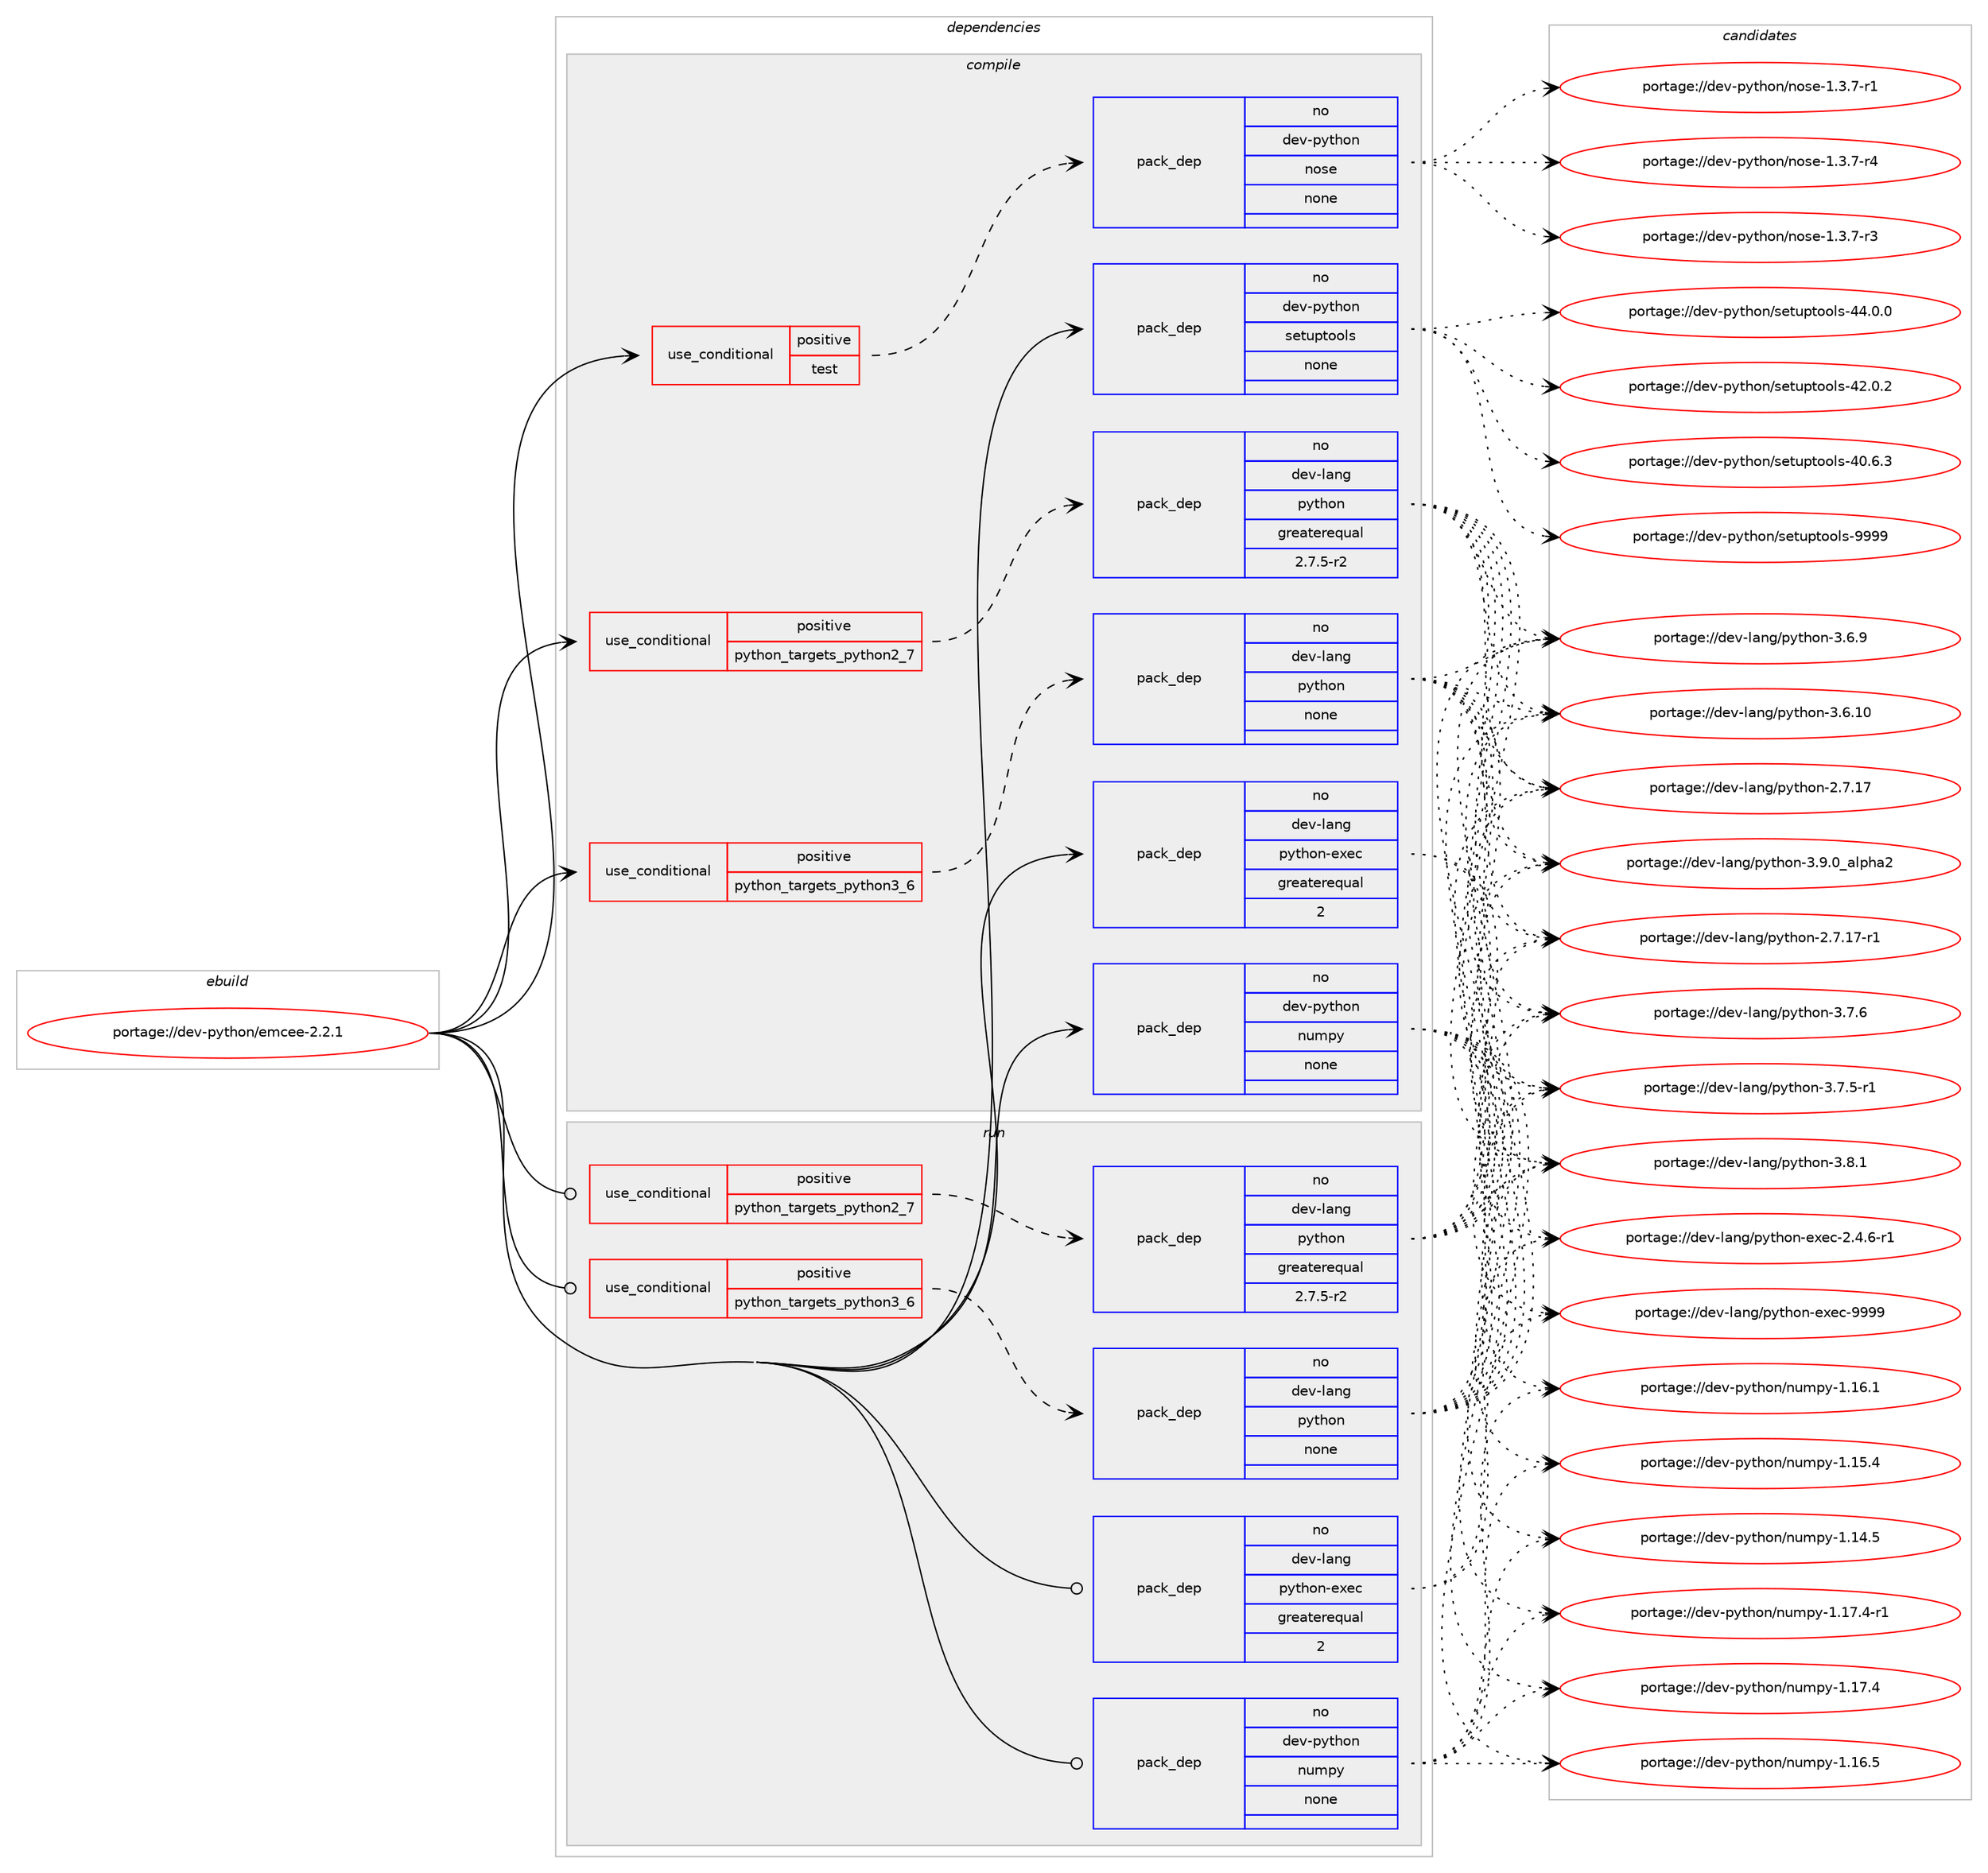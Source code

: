 digraph prolog {

# *************
# Graph options
# *************

newrank=true;
concentrate=true;
compound=true;
graph [rankdir=LR,fontname=Helvetica,fontsize=10,ranksep=1.5];#, ranksep=2.5, nodesep=0.2];
edge  [arrowhead=vee];
node  [fontname=Helvetica,fontsize=10];

# **********
# The ebuild
# **********

subgraph cluster_leftcol {
color=gray;
label=<<i>ebuild</i>>;
id [label="portage://dev-python/emcee-2.2.1", color=red, width=4, href="../dev-python/emcee-2.2.1.svg"];
}

# ****************
# The dependencies
# ****************

subgraph cluster_midcol {
color=gray;
label=<<i>dependencies</i>>;
subgraph cluster_compile {
fillcolor="#eeeeee";
style=filled;
label=<<i>compile</i>>;
subgraph cond116358 {
dependency462463 [label=<<TABLE BORDER="0" CELLBORDER="1" CELLSPACING="0" CELLPADDING="4"><TR><TD ROWSPAN="3" CELLPADDING="10">use_conditional</TD></TR><TR><TD>positive</TD></TR><TR><TD>python_targets_python2_7</TD></TR></TABLE>>, shape=none, color=red];
subgraph pack341114 {
dependency462464 [label=<<TABLE BORDER="0" CELLBORDER="1" CELLSPACING="0" CELLPADDING="4" WIDTH="220"><TR><TD ROWSPAN="6" CELLPADDING="30">pack_dep</TD></TR><TR><TD WIDTH="110">no</TD></TR><TR><TD>dev-lang</TD></TR><TR><TD>python</TD></TR><TR><TD>greaterequal</TD></TR><TR><TD>2.7.5-r2</TD></TR></TABLE>>, shape=none, color=blue];
}
dependency462463:e -> dependency462464:w [weight=20,style="dashed",arrowhead="vee"];
}
id:e -> dependency462463:w [weight=20,style="solid",arrowhead="vee"];
subgraph cond116359 {
dependency462465 [label=<<TABLE BORDER="0" CELLBORDER="1" CELLSPACING="0" CELLPADDING="4"><TR><TD ROWSPAN="3" CELLPADDING="10">use_conditional</TD></TR><TR><TD>positive</TD></TR><TR><TD>python_targets_python3_6</TD></TR></TABLE>>, shape=none, color=red];
subgraph pack341115 {
dependency462466 [label=<<TABLE BORDER="0" CELLBORDER="1" CELLSPACING="0" CELLPADDING="4" WIDTH="220"><TR><TD ROWSPAN="6" CELLPADDING="30">pack_dep</TD></TR><TR><TD WIDTH="110">no</TD></TR><TR><TD>dev-lang</TD></TR><TR><TD>python</TD></TR><TR><TD>none</TD></TR><TR><TD></TD></TR></TABLE>>, shape=none, color=blue];
}
dependency462465:e -> dependency462466:w [weight=20,style="dashed",arrowhead="vee"];
}
id:e -> dependency462465:w [weight=20,style="solid",arrowhead="vee"];
subgraph cond116360 {
dependency462467 [label=<<TABLE BORDER="0" CELLBORDER="1" CELLSPACING="0" CELLPADDING="4"><TR><TD ROWSPAN="3" CELLPADDING="10">use_conditional</TD></TR><TR><TD>positive</TD></TR><TR><TD>test</TD></TR></TABLE>>, shape=none, color=red];
subgraph pack341116 {
dependency462468 [label=<<TABLE BORDER="0" CELLBORDER="1" CELLSPACING="0" CELLPADDING="4" WIDTH="220"><TR><TD ROWSPAN="6" CELLPADDING="30">pack_dep</TD></TR><TR><TD WIDTH="110">no</TD></TR><TR><TD>dev-python</TD></TR><TR><TD>nose</TD></TR><TR><TD>none</TD></TR><TR><TD></TD></TR></TABLE>>, shape=none, color=blue];
}
dependency462467:e -> dependency462468:w [weight=20,style="dashed",arrowhead="vee"];
}
id:e -> dependency462467:w [weight=20,style="solid",arrowhead="vee"];
subgraph pack341117 {
dependency462469 [label=<<TABLE BORDER="0" CELLBORDER="1" CELLSPACING="0" CELLPADDING="4" WIDTH="220"><TR><TD ROWSPAN="6" CELLPADDING="30">pack_dep</TD></TR><TR><TD WIDTH="110">no</TD></TR><TR><TD>dev-lang</TD></TR><TR><TD>python-exec</TD></TR><TR><TD>greaterequal</TD></TR><TR><TD>2</TD></TR></TABLE>>, shape=none, color=blue];
}
id:e -> dependency462469:w [weight=20,style="solid",arrowhead="vee"];
subgraph pack341118 {
dependency462470 [label=<<TABLE BORDER="0" CELLBORDER="1" CELLSPACING="0" CELLPADDING="4" WIDTH="220"><TR><TD ROWSPAN="6" CELLPADDING="30">pack_dep</TD></TR><TR><TD WIDTH="110">no</TD></TR><TR><TD>dev-python</TD></TR><TR><TD>numpy</TD></TR><TR><TD>none</TD></TR><TR><TD></TD></TR></TABLE>>, shape=none, color=blue];
}
id:e -> dependency462470:w [weight=20,style="solid",arrowhead="vee"];
subgraph pack341119 {
dependency462471 [label=<<TABLE BORDER="0" CELLBORDER="1" CELLSPACING="0" CELLPADDING="4" WIDTH="220"><TR><TD ROWSPAN="6" CELLPADDING="30">pack_dep</TD></TR><TR><TD WIDTH="110">no</TD></TR><TR><TD>dev-python</TD></TR><TR><TD>setuptools</TD></TR><TR><TD>none</TD></TR><TR><TD></TD></TR></TABLE>>, shape=none, color=blue];
}
id:e -> dependency462471:w [weight=20,style="solid",arrowhead="vee"];
}
subgraph cluster_compileandrun {
fillcolor="#eeeeee";
style=filled;
label=<<i>compile and run</i>>;
}
subgraph cluster_run {
fillcolor="#eeeeee";
style=filled;
label=<<i>run</i>>;
subgraph cond116361 {
dependency462472 [label=<<TABLE BORDER="0" CELLBORDER="1" CELLSPACING="0" CELLPADDING="4"><TR><TD ROWSPAN="3" CELLPADDING="10">use_conditional</TD></TR><TR><TD>positive</TD></TR><TR><TD>python_targets_python2_7</TD></TR></TABLE>>, shape=none, color=red];
subgraph pack341120 {
dependency462473 [label=<<TABLE BORDER="0" CELLBORDER="1" CELLSPACING="0" CELLPADDING="4" WIDTH="220"><TR><TD ROWSPAN="6" CELLPADDING="30">pack_dep</TD></TR><TR><TD WIDTH="110">no</TD></TR><TR><TD>dev-lang</TD></TR><TR><TD>python</TD></TR><TR><TD>greaterequal</TD></TR><TR><TD>2.7.5-r2</TD></TR></TABLE>>, shape=none, color=blue];
}
dependency462472:e -> dependency462473:w [weight=20,style="dashed",arrowhead="vee"];
}
id:e -> dependency462472:w [weight=20,style="solid",arrowhead="odot"];
subgraph cond116362 {
dependency462474 [label=<<TABLE BORDER="0" CELLBORDER="1" CELLSPACING="0" CELLPADDING="4"><TR><TD ROWSPAN="3" CELLPADDING="10">use_conditional</TD></TR><TR><TD>positive</TD></TR><TR><TD>python_targets_python3_6</TD></TR></TABLE>>, shape=none, color=red];
subgraph pack341121 {
dependency462475 [label=<<TABLE BORDER="0" CELLBORDER="1" CELLSPACING="0" CELLPADDING="4" WIDTH="220"><TR><TD ROWSPAN="6" CELLPADDING="30">pack_dep</TD></TR><TR><TD WIDTH="110">no</TD></TR><TR><TD>dev-lang</TD></TR><TR><TD>python</TD></TR><TR><TD>none</TD></TR><TR><TD></TD></TR></TABLE>>, shape=none, color=blue];
}
dependency462474:e -> dependency462475:w [weight=20,style="dashed",arrowhead="vee"];
}
id:e -> dependency462474:w [weight=20,style="solid",arrowhead="odot"];
subgraph pack341122 {
dependency462476 [label=<<TABLE BORDER="0" CELLBORDER="1" CELLSPACING="0" CELLPADDING="4" WIDTH="220"><TR><TD ROWSPAN="6" CELLPADDING="30">pack_dep</TD></TR><TR><TD WIDTH="110">no</TD></TR><TR><TD>dev-lang</TD></TR><TR><TD>python-exec</TD></TR><TR><TD>greaterequal</TD></TR><TR><TD>2</TD></TR></TABLE>>, shape=none, color=blue];
}
id:e -> dependency462476:w [weight=20,style="solid",arrowhead="odot"];
subgraph pack341123 {
dependency462477 [label=<<TABLE BORDER="0" CELLBORDER="1" CELLSPACING="0" CELLPADDING="4" WIDTH="220"><TR><TD ROWSPAN="6" CELLPADDING="30">pack_dep</TD></TR><TR><TD WIDTH="110">no</TD></TR><TR><TD>dev-python</TD></TR><TR><TD>numpy</TD></TR><TR><TD>none</TD></TR><TR><TD></TD></TR></TABLE>>, shape=none, color=blue];
}
id:e -> dependency462477:w [weight=20,style="solid",arrowhead="odot"];
}
}

# **************
# The candidates
# **************

subgraph cluster_choices {
rank=same;
color=gray;
label=<<i>candidates</i>>;

subgraph choice341114 {
color=black;
nodesep=1;
choice10010111845108971101034711212111610411111045514657464895971081121049750 [label="portage://dev-lang/python-3.9.0_alpha2", color=red, width=4,href="../dev-lang/python-3.9.0_alpha2.svg"];
choice100101118451089711010347112121116104111110455146564649 [label="portage://dev-lang/python-3.8.1", color=red, width=4,href="../dev-lang/python-3.8.1.svg"];
choice100101118451089711010347112121116104111110455146554654 [label="portage://dev-lang/python-3.7.6", color=red, width=4,href="../dev-lang/python-3.7.6.svg"];
choice1001011184510897110103471121211161041111104551465546534511449 [label="portage://dev-lang/python-3.7.5-r1", color=red, width=4,href="../dev-lang/python-3.7.5-r1.svg"];
choice100101118451089711010347112121116104111110455146544657 [label="portage://dev-lang/python-3.6.9", color=red, width=4,href="../dev-lang/python-3.6.9.svg"];
choice10010111845108971101034711212111610411111045514654464948 [label="portage://dev-lang/python-3.6.10", color=red, width=4,href="../dev-lang/python-3.6.10.svg"];
choice100101118451089711010347112121116104111110455046554649554511449 [label="portage://dev-lang/python-2.7.17-r1", color=red, width=4,href="../dev-lang/python-2.7.17-r1.svg"];
choice10010111845108971101034711212111610411111045504655464955 [label="portage://dev-lang/python-2.7.17", color=red, width=4,href="../dev-lang/python-2.7.17.svg"];
dependency462464:e -> choice10010111845108971101034711212111610411111045514657464895971081121049750:w [style=dotted,weight="100"];
dependency462464:e -> choice100101118451089711010347112121116104111110455146564649:w [style=dotted,weight="100"];
dependency462464:e -> choice100101118451089711010347112121116104111110455146554654:w [style=dotted,weight="100"];
dependency462464:e -> choice1001011184510897110103471121211161041111104551465546534511449:w [style=dotted,weight="100"];
dependency462464:e -> choice100101118451089711010347112121116104111110455146544657:w [style=dotted,weight="100"];
dependency462464:e -> choice10010111845108971101034711212111610411111045514654464948:w [style=dotted,weight="100"];
dependency462464:e -> choice100101118451089711010347112121116104111110455046554649554511449:w [style=dotted,weight="100"];
dependency462464:e -> choice10010111845108971101034711212111610411111045504655464955:w [style=dotted,weight="100"];
}
subgraph choice341115 {
color=black;
nodesep=1;
choice10010111845108971101034711212111610411111045514657464895971081121049750 [label="portage://dev-lang/python-3.9.0_alpha2", color=red, width=4,href="../dev-lang/python-3.9.0_alpha2.svg"];
choice100101118451089711010347112121116104111110455146564649 [label="portage://dev-lang/python-3.8.1", color=red, width=4,href="../dev-lang/python-3.8.1.svg"];
choice100101118451089711010347112121116104111110455146554654 [label="portage://dev-lang/python-3.7.6", color=red, width=4,href="../dev-lang/python-3.7.6.svg"];
choice1001011184510897110103471121211161041111104551465546534511449 [label="portage://dev-lang/python-3.7.5-r1", color=red, width=4,href="../dev-lang/python-3.7.5-r1.svg"];
choice100101118451089711010347112121116104111110455146544657 [label="portage://dev-lang/python-3.6.9", color=red, width=4,href="../dev-lang/python-3.6.9.svg"];
choice10010111845108971101034711212111610411111045514654464948 [label="portage://dev-lang/python-3.6.10", color=red, width=4,href="../dev-lang/python-3.6.10.svg"];
choice100101118451089711010347112121116104111110455046554649554511449 [label="portage://dev-lang/python-2.7.17-r1", color=red, width=4,href="../dev-lang/python-2.7.17-r1.svg"];
choice10010111845108971101034711212111610411111045504655464955 [label="portage://dev-lang/python-2.7.17", color=red, width=4,href="../dev-lang/python-2.7.17.svg"];
dependency462466:e -> choice10010111845108971101034711212111610411111045514657464895971081121049750:w [style=dotted,weight="100"];
dependency462466:e -> choice100101118451089711010347112121116104111110455146564649:w [style=dotted,weight="100"];
dependency462466:e -> choice100101118451089711010347112121116104111110455146554654:w [style=dotted,weight="100"];
dependency462466:e -> choice1001011184510897110103471121211161041111104551465546534511449:w [style=dotted,weight="100"];
dependency462466:e -> choice100101118451089711010347112121116104111110455146544657:w [style=dotted,weight="100"];
dependency462466:e -> choice10010111845108971101034711212111610411111045514654464948:w [style=dotted,weight="100"];
dependency462466:e -> choice100101118451089711010347112121116104111110455046554649554511449:w [style=dotted,weight="100"];
dependency462466:e -> choice10010111845108971101034711212111610411111045504655464955:w [style=dotted,weight="100"];
}
subgraph choice341116 {
color=black;
nodesep=1;
choice10010111845112121116104111110471101111151014549465146554511452 [label="portage://dev-python/nose-1.3.7-r4", color=red, width=4,href="../dev-python/nose-1.3.7-r4.svg"];
choice10010111845112121116104111110471101111151014549465146554511451 [label="portage://dev-python/nose-1.3.7-r3", color=red, width=4,href="../dev-python/nose-1.3.7-r3.svg"];
choice10010111845112121116104111110471101111151014549465146554511449 [label="portage://dev-python/nose-1.3.7-r1", color=red, width=4,href="../dev-python/nose-1.3.7-r1.svg"];
dependency462468:e -> choice10010111845112121116104111110471101111151014549465146554511452:w [style=dotted,weight="100"];
dependency462468:e -> choice10010111845112121116104111110471101111151014549465146554511451:w [style=dotted,weight="100"];
dependency462468:e -> choice10010111845112121116104111110471101111151014549465146554511449:w [style=dotted,weight="100"];
}
subgraph choice341117 {
color=black;
nodesep=1;
choice10010111845108971101034711212111610411111045101120101994557575757 [label="portage://dev-lang/python-exec-9999", color=red, width=4,href="../dev-lang/python-exec-9999.svg"];
choice10010111845108971101034711212111610411111045101120101994550465246544511449 [label="portage://dev-lang/python-exec-2.4.6-r1", color=red, width=4,href="../dev-lang/python-exec-2.4.6-r1.svg"];
dependency462469:e -> choice10010111845108971101034711212111610411111045101120101994557575757:w [style=dotted,weight="100"];
dependency462469:e -> choice10010111845108971101034711212111610411111045101120101994550465246544511449:w [style=dotted,weight="100"];
}
subgraph choice341118 {
color=black;
nodesep=1;
choice1001011184511212111610411111047110117109112121454946495546524511449 [label="portage://dev-python/numpy-1.17.4-r1", color=red, width=4,href="../dev-python/numpy-1.17.4-r1.svg"];
choice100101118451121211161041111104711011710911212145494649554652 [label="portage://dev-python/numpy-1.17.4", color=red, width=4,href="../dev-python/numpy-1.17.4.svg"];
choice100101118451121211161041111104711011710911212145494649544653 [label="portage://dev-python/numpy-1.16.5", color=red, width=4,href="../dev-python/numpy-1.16.5.svg"];
choice100101118451121211161041111104711011710911212145494649544649 [label="portage://dev-python/numpy-1.16.1", color=red, width=4,href="../dev-python/numpy-1.16.1.svg"];
choice100101118451121211161041111104711011710911212145494649534652 [label="portage://dev-python/numpy-1.15.4", color=red, width=4,href="../dev-python/numpy-1.15.4.svg"];
choice100101118451121211161041111104711011710911212145494649524653 [label="portage://dev-python/numpy-1.14.5", color=red, width=4,href="../dev-python/numpy-1.14.5.svg"];
dependency462470:e -> choice1001011184511212111610411111047110117109112121454946495546524511449:w [style=dotted,weight="100"];
dependency462470:e -> choice100101118451121211161041111104711011710911212145494649554652:w [style=dotted,weight="100"];
dependency462470:e -> choice100101118451121211161041111104711011710911212145494649544653:w [style=dotted,weight="100"];
dependency462470:e -> choice100101118451121211161041111104711011710911212145494649544649:w [style=dotted,weight="100"];
dependency462470:e -> choice100101118451121211161041111104711011710911212145494649534652:w [style=dotted,weight="100"];
dependency462470:e -> choice100101118451121211161041111104711011710911212145494649524653:w [style=dotted,weight="100"];
}
subgraph choice341119 {
color=black;
nodesep=1;
choice10010111845112121116104111110471151011161171121161111111081154557575757 [label="portage://dev-python/setuptools-9999", color=red, width=4,href="../dev-python/setuptools-9999.svg"];
choice100101118451121211161041111104711510111611711211611111110811545525246484648 [label="portage://dev-python/setuptools-44.0.0", color=red, width=4,href="../dev-python/setuptools-44.0.0.svg"];
choice100101118451121211161041111104711510111611711211611111110811545525046484650 [label="portage://dev-python/setuptools-42.0.2", color=red, width=4,href="../dev-python/setuptools-42.0.2.svg"];
choice100101118451121211161041111104711510111611711211611111110811545524846544651 [label="portage://dev-python/setuptools-40.6.3", color=red, width=4,href="../dev-python/setuptools-40.6.3.svg"];
dependency462471:e -> choice10010111845112121116104111110471151011161171121161111111081154557575757:w [style=dotted,weight="100"];
dependency462471:e -> choice100101118451121211161041111104711510111611711211611111110811545525246484648:w [style=dotted,weight="100"];
dependency462471:e -> choice100101118451121211161041111104711510111611711211611111110811545525046484650:w [style=dotted,weight="100"];
dependency462471:e -> choice100101118451121211161041111104711510111611711211611111110811545524846544651:w [style=dotted,weight="100"];
}
subgraph choice341120 {
color=black;
nodesep=1;
choice10010111845108971101034711212111610411111045514657464895971081121049750 [label="portage://dev-lang/python-3.9.0_alpha2", color=red, width=4,href="../dev-lang/python-3.9.0_alpha2.svg"];
choice100101118451089711010347112121116104111110455146564649 [label="portage://dev-lang/python-3.8.1", color=red, width=4,href="../dev-lang/python-3.8.1.svg"];
choice100101118451089711010347112121116104111110455146554654 [label="portage://dev-lang/python-3.7.6", color=red, width=4,href="../dev-lang/python-3.7.6.svg"];
choice1001011184510897110103471121211161041111104551465546534511449 [label="portage://dev-lang/python-3.7.5-r1", color=red, width=4,href="../dev-lang/python-3.7.5-r1.svg"];
choice100101118451089711010347112121116104111110455146544657 [label="portage://dev-lang/python-3.6.9", color=red, width=4,href="../dev-lang/python-3.6.9.svg"];
choice10010111845108971101034711212111610411111045514654464948 [label="portage://dev-lang/python-3.6.10", color=red, width=4,href="../dev-lang/python-3.6.10.svg"];
choice100101118451089711010347112121116104111110455046554649554511449 [label="portage://dev-lang/python-2.7.17-r1", color=red, width=4,href="../dev-lang/python-2.7.17-r1.svg"];
choice10010111845108971101034711212111610411111045504655464955 [label="portage://dev-lang/python-2.7.17", color=red, width=4,href="../dev-lang/python-2.7.17.svg"];
dependency462473:e -> choice10010111845108971101034711212111610411111045514657464895971081121049750:w [style=dotted,weight="100"];
dependency462473:e -> choice100101118451089711010347112121116104111110455146564649:w [style=dotted,weight="100"];
dependency462473:e -> choice100101118451089711010347112121116104111110455146554654:w [style=dotted,weight="100"];
dependency462473:e -> choice1001011184510897110103471121211161041111104551465546534511449:w [style=dotted,weight="100"];
dependency462473:e -> choice100101118451089711010347112121116104111110455146544657:w [style=dotted,weight="100"];
dependency462473:e -> choice10010111845108971101034711212111610411111045514654464948:w [style=dotted,weight="100"];
dependency462473:e -> choice100101118451089711010347112121116104111110455046554649554511449:w [style=dotted,weight="100"];
dependency462473:e -> choice10010111845108971101034711212111610411111045504655464955:w [style=dotted,weight="100"];
}
subgraph choice341121 {
color=black;
nodesep=1;
choice10010111845108971101034711212111610411111045514657464895971081121049750 [label="portage://dev-lang/python-3.9.0_alpha2", color=red, width=4,href="../dev-lang/python-3.9.0_alpha2.svg"];
choice100101118451089711010347112121116104111110455146564649 [label="portage://dev-lang/python-3.8.1", color=red, width=4,href="../dev-lang/python-3.8.1.svg"];
choice100101118451089711010347112121116104111110455146554654 [label="portage://dev-lang/python-3.7.6", color=red, width=4,href="../dev-lang/python-3.7.6.svg"];
choice1001011184510897110103471121211161041111104551465546534511449 [label="portage://dev-lang/python-3.7.5-r1", color=red, width=4,href="../dev-lang/python-3.7.5-r1.svg"];
choice100101118451089711010347112121116104111110455146544657 [label="portage://dev-lang/python-3.6.9", color=red, width=4,href="../dev-lang/python-3.6.9.svg"];
choice10010111845108971101034711212111610411111045514654464948 [label="portage://dev-lang/python-3.6.10", color=red, width=4,href="../dev-lang/python-3.6.10.svg"];
choice100101118451089711010347112121116104111110455046554649554511449 [label="portage://dev-lang/python-2.7.17-r1", color=red, width=4,href="../dev-lang/python-2.7.17-r1.svg"];
choice10010111845108971101034711212111610411111045504655464955 [label="portage://dev-lang/python-2.7.17", color=red, width=4,href="../dev-lang/python-2.7.17.svg"];
dependency462475:e -> choice10010111845108971101034711212111610411111045514657464895971081121049750:w [style=dotted,weight="100"];
dependency462475:e -> choice100101118451089711010347112121116104111110455146564649:w [style=dotted,weight="100"];
dependency462475:e -> choice100101118451089711010347112121116104111110455146554654:w [style=dotted,weight="100"];
dependency462475:e -> choice1001011184510897110103471121211161041111104551465546534511449:w [style=dotted,weight="100"];
dependency462475:e -> choice100101118451089711010347112121116104111110455146544657:w [style=dotted,weight="100"];
dependency462475:e -> choice10010111845108971101034711212111610411111045514654464948:w [style=dotted,weight="100"];
dependency462475:e -> choice100101118451089711010347112121116104111110455046554649554511449:w [style=dotted,weight="100"];
dependency462475:e -> choice10010111845108971101034711212111610411111045504655464955:w [style=dotted,weight="100"];
}
subgraph choice341122 {
color=black;
nodesep=1;
choice10010111845108971101034711212111610411111045101120101994557575757 [label="portage://dev-lang/python-exec-9999", color=red, width=4,href="../dev-lang/python-exec-9999.svg"];
choice10010111845108971101034711212111610411111045101120101994550465246544511449 [label="portage://dev-lang/python-exec-2.4.6-r1", color=red, width=4,href="../dev-lang/python-exec-2.4.6-r1.svg"];
dependency462476:e -> choice10010111845108971101034711212111610411111045101120101994557575757:w [style=dotted,weight="100"];
dependency462476:e -> choice10010111845108971101034711212111610411111045101120101994550465246544511449:w [style=dotted,weight="100"];
}
subgraph choice341123 {
color=black;
nodesep=1;
choice1001011184511212111610411111047110117109112121454946495546524511449 [label="portage://dev-python/numpy-1.17.4-r1", color=red, width=4,href="../dev-python/numpy-1.17.4-r1.svg"];
choice100101118451121211161041111104711011710911212145494649554652 [label="portage://dev-python/numpy-1.17.4", color=red, width=4,href="../dev-python/numpy-1.17.4.svg"];
choice100101118451121211161041111104711011710911212145494649544653 [label="portage://dev-python/numpy-1.16.5", color=red, width=4,href="../dev-python/numpy-1.16.5.svg"];
choice100101118451121211161041111104711011710911212145494649544649 [label="portage://dev-python/numpy-1.16.1", color=red, width=4,href="../dev-python/numpy-1.16.1.svg"];
choice100101118451121211161041111104711011710911212145494649534652 [label="portage://dev-python/numpy-1.15.4", color=red, width=4,href="../dev-python/numpy-1.15.4.svg"];
choice100101118451121211161041111104711011710911212145494649524653 [label="portage://dev-python/numpy-1.14.5", color=red, width=4,href="../dev-python/numpy-1.14.5.svg"];
dependency462477:e -> choice1001011184511212111610411111047110117109112121454946495546524511449:w [style=dotted,weight="100"];
dependency462477:e -> choice100101118451121211161041111104711011710911212145494649554652:w [style=dotted,weight="100"];
dependency462477:e -> choice100101118451121211161041111104711011710911212145494649544653:w [style=dotted,weight="100"];
dependency462477:e -> choice100101118451121211161041111104711011710911212145494649544649:w [style=dotted,weight="100"];
dependency462477:e -> choice100101118451121211161041111104711011710911212145494649534652:w [style=dotted,weight="100"];
dependency462477:e -> choice100101118451121211161041111104711011710911212145494649524653:w [style=dotted,weight="100"];
}
}

}
